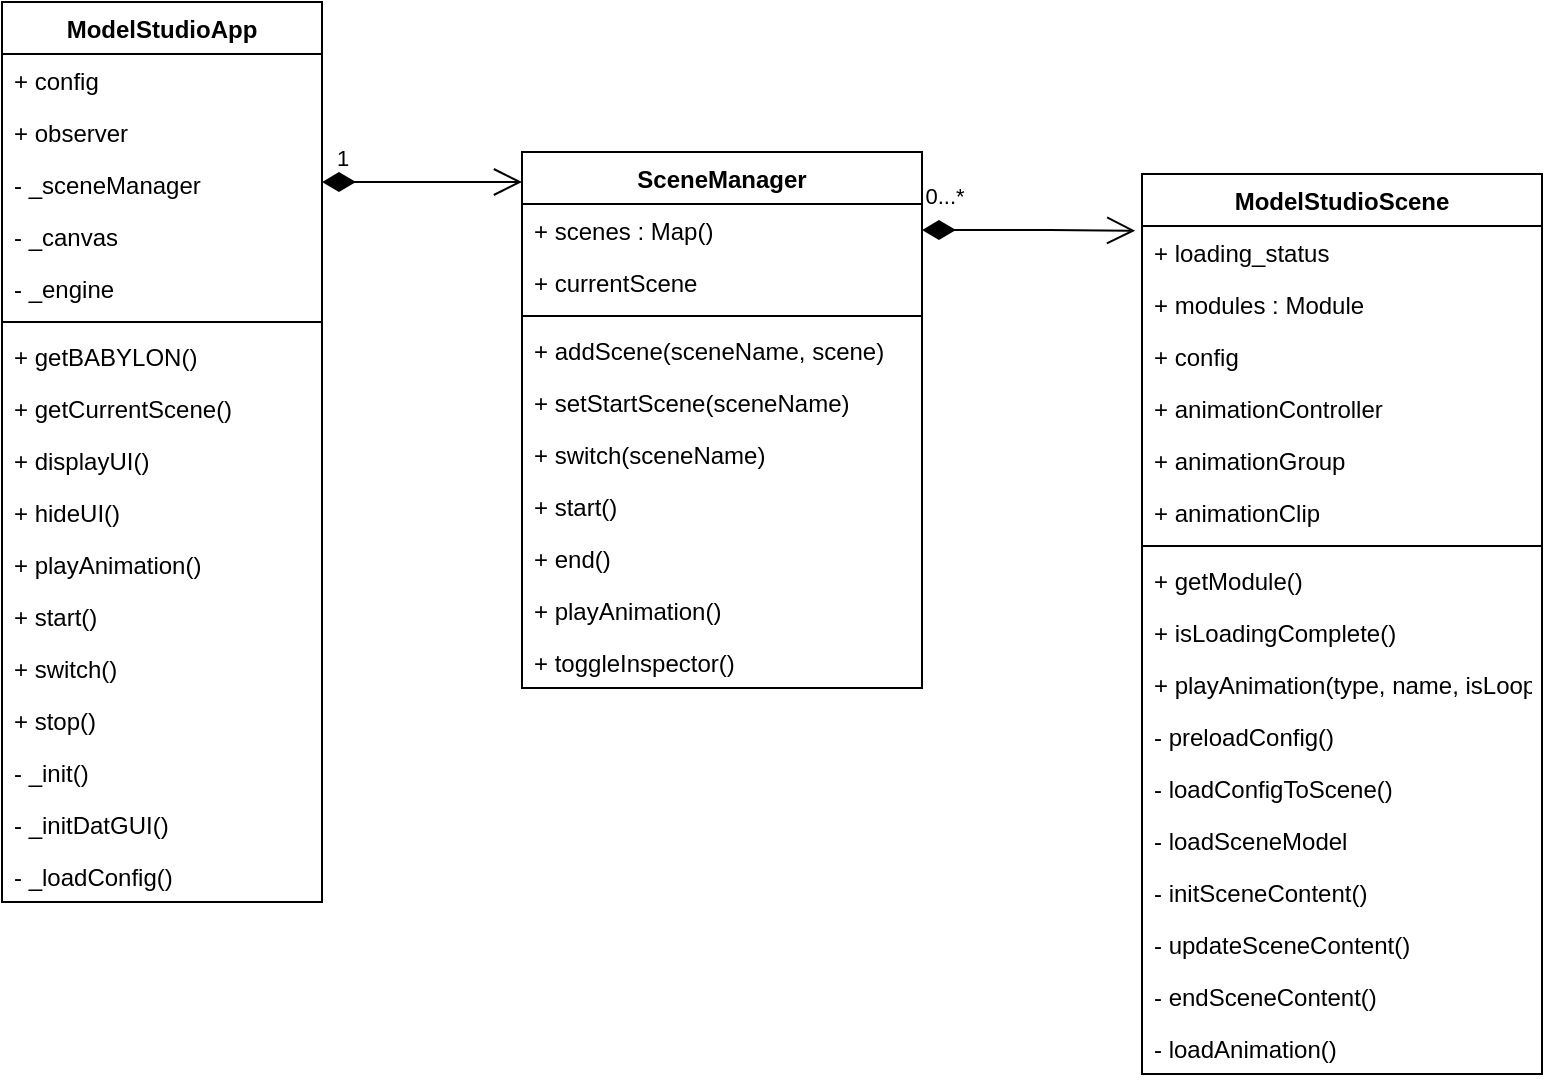 <mxfile version="20.8.23" type="github">
  <diagram id="C5RBs43oDa-KdzZeNtuy" name="Page-1">
    <mxGraphModel dx="1366" dy="728" grid="1" gridSize="10" guides="1" tooltips="1" connect="1" arrows="1" fold="1" page="1" pageScale="1" pageWidth="827" pageHeight="1169" math="0" shadow="0">
      <root>
        <mxCell id="WIyWlLk6GJQsqaUBKTNV-0" />
        <mxCell id="WIyWlLk6GJQsqaUBKTNV-1" parent="WIyWlLk6GJQsqaUBKTNV-0" />
        <mxCell id="VokwEijPuBBfnA9nGTuE-48" value="ModelStudioApp" style="swimlane;fontStyle=1;align=center;verticalAlign=top;childLayout=stackLayout;horizontal=1;startSize=26;horizontalStack=0;resizeParent=1;resizeParentMax=0;resizeLast=0;collapsible=1;marginBottom=0;" vertex="1" parent="WIyWlLk6GJQsqaUBKTNV-1">
          <mxGeometry x="100" y="60" width="160" height="450" as="geometry" />
        </mxCell>
        <mxCell id="VokwEijPuBBfnA9nGTuE-49" value="+ config" style="text;strokeColor=none;fillColor=none;align=left;verticalAlign=top;spacingLeft=4;spacingRight=4;overflow=hidden;rotatable=0;points=[[0,0.5],[1,0.5]];portConstraint=eastwest;" vertex="1" parent="VokwEijPuBBfnA9nGTuE-48">
          <mxGeometry y="26" width="160" height="26" as="geometry" />
        </mxCell>
        <mxCell id="VokwEijPuBBfnA9nGTuE-64" value="+ observer" style="text;strokeColor=none;fillColor=none;align=left;verticalAlign=top;spacingLeft=4;spacingRight=4;overflow=hidden;rotatable=0;points=[[0,0.5],[1,0.5]];portConstraint=eastwest;" vertex="1" parent="VokwEijPuBBfnA9nGTuE-48">
          <mxGeometry y="52" width="160" height="26" as="geometry" />
        </mxCell>
        <mxCell id="VokwEijPuBBfnA9nGTuE-62" value="- _sceneManager" style="text;strokeColor=none;fillColor=none;align=left;verticalAlign=top;spacingLeft=4;spacingRight=4;overflow=hidden;rotatable=0;points=[[0,0.5],[1,0.5]];portConstraint=eastwest;" vertex="1" parent="VokwEijPuBBfnA9nGTuE-48">
          <mxGeometry y="78" width="160" height="26" as="geometry" />
        </mxCell>
        <mxCell id="VokwEijPuBBfnA9nGTuE-63" value="- _canvas" style="text;strokeColor=none;fillColor=none;align=left;verticalAlign=top;spacingLeft=4;spacingRight=4;overflow=hidden;rotatable=0;points=[[0,0.5],[1,0.5]];portConstraint=eastwest;" vertex="1" parent="VokwEijPuBBfnA9nGTuE-48">
          <mxGeometry y="104" width="160" height="26" as="geometry" />
        </mxCell>
        <mxCell id="VokwEijPuBBfnA9nGTuE-65" value="- _engine" style="text;strokeColor=none;fillColor=none;align=left;verticalAlign=top;spacingLeft=4;spacingRight=4;overflow=hidden;rotatable=0;points=[[0,0.5],[1,0.5]];portConstraint=eastwest;" vertex="1" parent="VokwEijPuBBfnA9nGTuE-48">
          <mxGeometry y="130" width="160" height="26" as="geometry" />
        </mxCell>
        <mxCell id="VokwEijPuBBfnA9nGTuE-50" value="" style="line;strokeWidth=1;fillColor=none;align=left;verticalAlign=middle;spacingTop=-1;spacingLeft=3;spacingRight=3;rotatable=0;labelPosition=right;points=[];portConstraint=eastwest;strokeColor=inherit;" vertex="1" parent="VokwEijPuBBfnA9nGTuE-48">
          <mxGeometry y="156" width="160" height="8" as="geometry" />
        </mxCell>
        <mxCell id="VokwEijPuBBfnA9nGTuE-51" value="+ getBABYLON()" style="text;strokeColor=none;fillColor=none;align=left;verticalAlign=top;spacingLeft=4;spacingRight=4;overflow=hidden;rotatable=0;points=[[0,0.5],[1,0.5]];portConstraint=eastwest;" vertex="1" parent="VokwEijPuBBfnA9nGTuE-48">
          <mxGeometry y="164" width="160" height="26" as="geometry" />
        </mxCell>
        <mxCell id="VokwEijPuBBfnA9nGTuE-52" value="+ getCurrentScene()" style="text;strokeColor=none;fillColor=none;align=left;verticalAlign=top;spacingLeft=4;spacingRight=4;overflow=hidden;rotatable=0;points=[[0,0.5],[1,0.5]];portConstraint=eastwest;" vertex="1" parent="VokwEijPuBBfnA9nGTuE-48">
          <mxGeometry y="190" width="160" height="26" as="geometry" />
        </mxCell>
        <mxCell id="VokwEijPuBBfnA9nGTuE-56" value="+ displayUI()" style="text;strokeColor=none;fillColor=none;align=left;verticalAlign=top;spacingLeft=4;spacingRight=4;overflow=hidden;rotatable=0;points=[[0,0.5],[1,0.5]];portConstraint=eastwest;" vertex="1" parent="VokwEijPuBBfnA9nGTuE-48">
          <mxGeometry y="216" width="160" height="26" as="geometry" />
        </mxCell>
        <mxCell id="VokwEijPuBBfnA9nGTuE-57" value="+ hideUI()" style="text;strokeColor=none;fillColor=none;align=left;verticalAlign=top;spacingLeft=4;spacingRight=4;overflow=hidden;rotatable=0;points=[[0,0.5],[1,0.5]];portConstraint=eastwest;" vertex="1" parent="VokwEijPuBBfnA9nGTuE-48">
          <mxGeometry y="242" width="160" height="26" as="geometry" />
        </mxCell>
        <mxCell id="VokwEijPuBBfnA9nGTuE-58" value="+ playAnimation()" style="text;strokeColor=none;fillColor=none;align=left;verticalAlign=top;spacingLeft=4;spacingRight=4;overflow=hidden;rotatable=0;points=[[0,0.5],[1,0.5]];portConstraint=eastwest;" vertex="1" parent="VokwEijPuBBfnA9nGTuE-48">
          <mxGeometry y="268" width="160" height="26" as="geometry" />
        </mxCell>
        <mxCell id="VokwEijPuBBfnA9nGTuE-59" value="+ start()" style="text;strokeColor=none;fillColor=none;align=left;verticalAlign=top;spacingLeft=4;spacingRight=4;overflow=hidden;rotatable=0;points=[[0,0.5],[1,0.5]];portConstraint=eastwest;" vertex="1" parent="VokwEijPuBBfnA9nGTuE-48">
          <mxGeometry y="294" width="160" height="26" as="geometry" />
        </mxCell>
        <mxCell id="VokwEijPuBBfnA9nGTuE-60" value="+ switch()" style="text;strokeColor=none;fillColor=none;align=left;verticalAlign=top;spacingLeft=4;spacingRight=4;overflow=hidden;rotatable=0;points=[[0,0.5],[1,0.5]];portConstraint=eastwest;" vertex="1" parent="VokwEijPuBBfnA9nGTuE-48">
          <mxGeometry y="320" width="160" height="26" as="geometry" />
        </mxCell>
        <mxCell id="VokwEijPuBBfnA9nGTuE-61" value="+ stop()" style="text;strokeColor=none;fillColor=none;align=left;verticalAlign=top;spacingLeft=4;spacingRight=4;overflow=hidden;rotatable=0;points=[[0,0.5],[1,0.5]];portConstraint=eastwest;" vertex="1" parent="VokwEijPuBBfnA9nGTuE-48">
          <mxGeometry y="346" width="160" height="26" as="geometry" />
        </mxCell>
        <mxCell id="VokwEijPuBBfnA9nGTuE-53" value="- _init()" style="text;strokeColor=none;fillColor=none;align=left;verticalAlign=top;spacingLeft=4;spacingRight=4;overflow=hidden;rotatable=0;points=[[0,0.5],[1,0.5]];portConstraint=eastwest;" vertex="1" parent="VokwEijPuBBfnA9nGTuE-48">
          <mxGeometry y="372" width="160" height="26" as="geometry" />
        </mxCell>
        <mxCell id="VokwEijPuBBfnA9nGTuE-54" value="- _initDatGUI()" style="text;strokeColor=none;fillColor=none;align=left;verticalAlign=top;spacingLeft=4;spacingRight=4;overflow=hidden;rotatable=0;points=[[0,0.5],[1,0.5]];portConstraint=eastwest;" vertex="1" parent="VokwEijPuBBfnA9nGTuE-48">
          <mxGeometry y="398" width="160" height="26" as="geometry" />
        </mxCell>
        <mxCell id="VokwEijPuBBfnA9nGTuE-55" value="- _loadConfig()" style="text;strokeColor=none;fillColor=none;align=left;verticalAlign=top;spacingLeft=4;spacingRight=4;overflow=hidden;rotatable=0;points=[[0,0.5],[1,0.5]];portConstraint=eastwest;" vertex="1" parent="VokwEijPuBBfnA9nGTuE-48">
          <mxGeometry y="424" width="160" height="26" as="geometry" />
        </mxCell>
        <mxCell id="VokwEijPuBBfnA9nGTuE-66" value="SceneManager" style="swimlane;fontStyle=1;align=center;verticalAlign=top;childLayout=stackLayout;horizontal=1;startSize=26;horizontalStack=0;resizeParent=1;resizeParentMax=0;resizeLast=0;collapsible=1;marginBottom=0;" vertex="1" parent="WIyWlLk6GJQsqaUBKTNV-1">
          <mxGeometry x="360" y="135" width="200" height="268" as="geometry" />
        </mxCell>
        <mxCell id="VokwEijPuBBfnA9nGTuE-67" value="+ scenes : Map()" style="text;strokeColor=none;fillColor=none;align=left;verticalAlign=top;spacingLeft=4;spacingRight=4;overflow=hidden;rotatable=0;points=[[0,0.5],[1,0.5]];portConstraint=eastwest;" vertex="1" parent="VokwEijPuBBfnA9nGTuE-66">
          <mxGeometry y="26" width="200" height="26" as="geometry" />
        </mxCell>
        <mxCell id="VokwEijPuBBfnA9nGTuE-68" value="+ currentScene" style="text;strokeColor=none;fillColor=none;align=left;verticalAlign=top;spacingLeft=4;spacingRight=4;overflow=hidden;rotatable=0;points=[[0,0.5],[1,0.5]];portConstraint=eastwest;" vertex="1" parent="VokwEijPuBBfnA9nGTuE-66">
          <mxGeometry y="52" width="200" height="26" as="geometry" />
        </mxCell>
        <mxCell id="VokwEijPuBBfnA9nGTuE-72" value="" style="line;strokeWidth=1;fillColor=none;align=left;verticalAlign=middle;spacingTop=-1;spacingLeft=3;spacingRight=3;rotatable=0;labelPosition=right;points=[];portConstraint=eastwest;strokeColor=inherit;" vertex="1" parent="VokwEijPuBBfnA9nGTuE-66">
          <mxGeometry y="78" width="200" height="8" as="geometry" />
        </mxCell>
        <mxCell id="VokwEijPuBBfnA9nGTuE-73" value="+ addScene(sceneName, scene)" style="text;strokeColor=none;fillColor=none;align=left;verticalAlign=top;spacingLeft=4;spacingRight=4;overflow=hidden;rotatable=0;points=[[0,0.5],[1,0.5]];portConstraint=eastwest;" vertex="1" parent="VokwEijPuBBfnA9nGTuE-66">
          <mxGeometry y="86" width="200" height="26" as="geometry" />
        </mxCell>
        <mxCell id="VokwEijPuBBfnA9nGTuE-74" value="+ setStartScene(sceneName)" style="text;strokeColor=none;fillColor=none;align=left;verticalAlign=top;spacingLeft=4;spacingRight=4;overflow=hidden;rotatable=0;points=[[0,0.5],[1,0.5]];portConstraint=eastwest;" vertex="1" parent="VokwEijPuBBfnA9nGTuE-66">
          <mxGeometry y="112" width="200" height="26" as="geometry" />
        </mxCell>
        <mxCell id="VokwEijPuBBfnA9nGTuE-75" value="+ switch(sceneName)" style="text;strokeColor=none;fillColor=none;align=left;verticalAlign=top;spacingLeft=4;spacingRight=4;overflow=hidden;rotatable=0;points=[[0,0.5],[1,0.5]];portConstraint=eastwest;" vertex="1" parent="VokwEijPuBBfnA9nGTuE-66">
          <mxGeometry y="138" width="200" height="26" as="geometry" />
        </mxCell>
        <mxCell id="VokwEijPuBBfnA9nGTuE-76" value="+ start()" style="text;strokeColor=none;fillColor=none;align=left;verticalAlign=top;spacingLeft=4;spacingRight=4;overflow=hidden;rotatable=0;points=[[0,0.5],[1,0.5]];portConstraint=eastwest;" vertex="1" parent="VokwEijPuBBfnA9nGTuE-66">
          <mxGeometry y="164" width="200" height="26" as="geometry" />
        </mxCell>
        <mxCell id="VokwEijPuBBfnA9nGTuE-77" value="+ end()" style="text;strokeColor=none;fillColor=none;align=left;verticalAlign=top;spacingLeft=4;spacingRight=4;overflow=hidden;rotatable=0;points=[[0,0.5],[1,0.5]];portConstraint=eastwest;" vertex="1" parent="VokwEijPuBBfnA9nGTuE-66">
          <mxGeometry y="190" width="200" height="26" as="geometry" />
        </mxCell>
        <mxCell id="VokwEijPuBBfnA9nGTuE-78" value="+ playAnimation()" style="text;strokeColor=none;fillColor=none;align=left;verticalAlign=top;spacingLeft=4;spacingRight=4;overflow=hidden;rotatable=0;points=[[0,0.5],[1,0.5]];portConstraint=eastwest;" vertex="1" parent="VokwEijPuBBfnA9nGTuE-66">
          <mxGeometry y="216" width="200" height="26" as="geometry" />
        </mxCell>
        <mxCell id="VokwEijPuBBfnA9nGTuE-79" value="+ toggleInspector()" style="text;strokeColor=none;fillColor=none;align=left;verticalAlign=top;spacingLeft=4;spacingRight=4;overflow=hidden;rotatable=0;points=[[0,0.5],[1,0.5]];portConstraint=eastwest;" vertex="1" parent="VokwEijPuBBfnA9nGTuE-66">
          <mxGeometry y="242" width="200" height="26" as="geometry" />
        </mxCell>
        <mxCell id="VokwEijPuBBfnA9nGTuE-84" value="ModelStudioScene" style="swimlane;fontStyle=1;align=center;verticalAlign=top;childLayout=stackLayout;horizontal=1;startSize=26;horizontalStack=0;resizeParent=1;resizeParentMax=0;resizeLast=0;collapsible=1;marginBottom=0;" vertex="1" parent="WIyWlLk6GJQsqaUBKTNV-1">
          <mxGeometry x="670" y="146" width="200" height="450" as="geometry" />
        </mxCell>
        <mxCell id="VokwEijPuBBfnA9nGTuE-85" value="+ loading_status" style="text;strokeColor=none;fillColor=none;align=left;verticalAlign=top;spacingLeft=4;spacingRight=4;overflow=hidden;rotatable=0;points=[[0,0.5],[1,0.5]];portConstraint=eastwest;" vertex="1" parent="VokwEijPuBBfnA9nGTuE-84">
          <mxGeometry y="26" width="200" height="26" as="geometry" />
        </mxCell>
        <mxCell id="VokwEijPuBBfnA9nGTuE-86" value="+ modules : Module" style="text;strokeColor=none;fillColor=none;align=left;verticalAlign=top;spacingLeft=4;spacingRight=4;overflow=hidden;rotatable=0;points=[[0,0.5],[1,0.5]];portConstraint=eastwest;" vertex="1" parent="VokwEijPuBBfnA9nGTuE-84">
          <mxGeometry y="52" width="200" height="26" as="geometry" />
        </mxCell>
        <mxCell id="VokwEijPuBBfnA9nGTuE-99" value="+ config" style="text;strokeColor=none;fillColor=none;align=left;verticalAlign=top;spacingLeft=4;spacingRight=4;overflow=hidden;rotatable=0;points=[[0,0.5],[1,0.5]];portConstraint=eastwest;" vertex="1" parent="VokwEijPuBBfnA9nGTuE-84">
          <mxGeometry y="78" width="200" height="26" as="geometry" />
        </mxCell>
        <mxCell id="VokwEijPuBBfnA9nGTuE-107" value="+ animationController" style="text;strokeColor=none;fillColor=none;align=left;verticalAlign=top;spacingLeft=4;spacingRight=4;overflow=hidden;rotatable=0;points=[[0,0.5],[1,0.5]];portConstraint=eastwest;" vertex="1" parent="VokwEijPuBBfnA9nGTuE-84">
          <mxGeometry y="104" width="200" height="26" as="geometry" />
        </mxCell>
        <mxCell id="VokwEijPuBBfnA9nGTuE-109" value="+ animationGroup" style="text;strokeColor=none;fillColor=none;align=left;verticalAlign=top;spacingLeft=4;spacingRight=4;overflow=hidden;rotatable=0;points=[[0,0.5],[1,0.5]];portConstraint=eastwest;" vertex="1" parent="VokwEijPuBBfnA9nGTuE-84">
          <mxGeometry y="130" width="200" height="26" as="geometry" />
        </mxCell>
        <mxCell id="VokwEijPuBBfnA9nGTuE-108" value="+ animationClip" style="text;strokeColor=none;fillColor=none;align=left;verticalAlign=top;spacingLeft=4;spacingRight=4;overflow=hidden;rotatable=0;points=[[0,0.5],[1,0.5]];portConstraint=eastwest;" vertex="1" parent="VokwEijPuBBfnA9nGTuE-84">
          <mxGeometry y="156" width="200" height="26" as="geometry" />
        </mxCell>
        <mxCell id="VokwEijPuBBfnA9nGTuE-87" value="" style="line;strokeWidth=1;fillColor=none;align=left;verticalAlign=middle;spacingTop=-1;spacingLeft=3;spacingRight=3;rotatable=0;labelPosition=right;points=[];portConstraint=eastwest;strokeColor=inherit;" vertex="1" parent="VokwEijPuBBfnA9nGTuE-84">
          <mxGeometry y="182" width="200" height="8" as="geometry" />
        </mxCell>
        <mxCell id="VokwEijPuBBfnA9nGTuE-88" value="+ getModule()" style="text;strokeColor=none;fillColor=none;align=left;verticalAlign=top;spacingLeft=4;spacingRight=4;overflow=hidden;rotatable=0;points=[[0,0.5],[1,0.5]];portConstraint=eastwest;" vertex="1" parent="VokwEijPuBBfnA9nGTuE-84">
          <mxGeometry y="190" width="200" height="26" as="geometry" />
        </mxCell>
        <mxCell id="VokwEijPuBBfnA9nGTuE-89" value="+ isLoadingComplete()" style="text;strokeColor=none;fillColor=none;align=left;verticalAlign=top;spacingLeft=4;spacingRight=4;overflow=hidden;rotatable=0;points=[[0,0.5],[1,0.5]];portConstraint=eastwest;" vertex="1" parent="VokwEijPuBBfnA9nGTuE-84">
          <mxGeometry y="216" width="200" height="26" as="geometry" />
        </mxCell>
        <mxCell id="VokwEijPuBBfnA9nGTuE-106" value="+ playAnimation(type, name, isLoop)" style="text;strokeColor=none;fillColor=none;align=left;verticalAlign=top;spacingLeft=4;spacingRight=4;overflow=hidden;rotatable=0;points=[[0,0.5],[1,0.5]];portConstraint=eastwest;" vertex="1" parent="VokwEijPuBBfnA9nGTuE-84">
          <mxGeometry y="242" width="200" height="26" as="geometry" />
        </mxCell>
        <mxCell id="VokwEijPuBBfnA9nGTuE-90" value="- preloadConfig()" style="text;strokeColor=none;fillColor=none;align=left;verticalAlign=top;spacingLeft=4;spacingRight=4;overflow=hidden;rotatable=0;points=[[0,0.5],[1,0.5]];portConstraint=eastwest;" vertex="1" parent="VokwEijPuBBfnA9nGTuE-84">
          <mxGeometry y="268" width="200" height="26" as="geometry" />
        </mxCell>
        <mxCell id="VokwEijPuBBfnA9nGTuE-100" value="- loadConfigToScene()" style="text;strokeColor=none;fillColor=none;align=left;verticalAlign=top;spacingLeft=4;spacingRight=4;overflow=hidden;rotatable=0;points=[[0,0.5],[1,0.5]];portConstraint=eastwest;" vertex="1" parent="VokwEijPuBBfnA9nGTuE-84">
          <mxGeometry y="294" width="200" height="26" as="geometry" />
        </mxCell>
        <mxCell id="VokwEijPuBBfnA9nGTuE-101" value="- loadSceneModel" style="text;strokeColor=none;fillColor=none;align=left;verticalAlign=top;spacingLeft=4;spacingRight=4;overflow=hidden;rotatable=0;points=[[0,0.5],[1,0.5]];portConstraint=eastwest;" vertex="1" parent="VokwEijPuBBfnA9nGTuE-84">
          <mxGeometry y="320" width="200" height="26" as="geometry" />
        </mxCell>
        <mxCell id="VokwEijPuBBfnA9nGTuE-102" value="- initSceneContent()" style="text;strokeColor=none;fillColor=none;align=left;verticalAlign=top;spacingLeft=4;spacingRight=4;overflow=hidden;rotatable=0;points=[[0,0.5],[1,0.5]];portConstraint=eastwest;" vertex="1" parent="VokwEijPuBBfnA9nGTuE-84">
          <mxGeometry y="346" width="200" height="26" as="geometry" />
        </mxCell>
        <mxCell id="VokwEijPuBBfnA9nGTuE-103" value="- updateSceneContent()" style="text;strokeColor=none;fillColor=none;align=left;verticalAlign=top;spacingLeft=4;spacingRight=4;overflow=hidden;rotatable=0;points=[[0,0.5],[1,0.5]];portConstraint=eastwest;" vertex="1" parent="VokwEijPuBBfnA9nGTuE-84">
          <mxGeometry y="372" width="200" height="26" as="geometry" />
        </mxCell>
        <mxCell id="VokwEijPuBBfnA9nGTuE-104" value="- endSceneContent()" style="text;strokeColor=none;fillColor=none;align=left;verticalAlign=top;spacingLeft=4;spacingRight=4;overflow=hidden;rotatable=0;points=[[0,0.5],[1,0.5]];portConstraint=eastwest;" vertex="1" parent="VokwEijPuBBfnA9nGTuE-84">
          <mxGeometry y="398" width="200" height="26" as="geometry" />
        </mxCell>
        <mxCell id="VokwEijPuBBfnA9nGTuE-105" value="- loadAnimation()" style="text;strokeColor=none;fillColor=none;align=left;verticalAlign=top;spacingLeft=4;spacingRight=4;overflow=hidden;rotatable=0;points=[[0,0.5],[1,0.5]];portConstraint=eastwest;" vertex="1" parent="VokwEijPuBBfnA9nGTuE-84">
          <mxGeometry y="424" width="200" height="26" as="geometry" />
        </mxCell>
        <mxCell id="VokwEijPuBBfnA9nGTuE-95" value="" style="endArrow=open;html=1;endSize=12;startArrow=diamondThin;startSize=14;startFill=1;edgeStyle=orthogonalEdgeStyle;align=left;verticalAlign=bottom;rounded=0;" edge="1" parent="WIyWlLk6GJQsqaUBKTNV-1">
          <mxGeometry x="-1" y="3" relative="1" as="geometry">
            <mxPoint x="260" y="150" as="sourcePoint" />
            <mxPoint x="360" y="150" as="targetPoint" />
          </mxGeometry>
        </mxCell>
        <mxCell id="VokwEijPuBBfnA9nGTuE-98" value="1" style="edgeLabel;html=1;align=center;verticalAlign=middle;resizable=0;points=[];" vertex="1" connectable="0" parent="VokwEijPuBBfnA9nGTuE-95">
          <mxGeometry x="-0.815" y="1" relative="1" as="geometry">
            <mxPoint y="-11" as="offset" />
          </mxGeometry>
        </mxCell>
        <mxCell id="VokwEijPuBBfnA9nGTuE-96" value="" style="endArrow=open;html=1;endSize=12;startArrow=diamondThin;startSize=14;startFill=1;edgeStyle=orthogonalEdgeStyle;align=left;verticalAlign=bottom;rounded=0;exitX=1;exitY=0.5;exitDx=0;exitDy=0;entryX=-0.017;entryY=0.063;entryDx=0;entryDy=0;entryPerimeter=0;" edge="1" parent="WIyWlLk6GJQsqaUBKTNV-1" source="VokwEijPuBBfnA9nGTuE-67" target="VokwEijPuBBfnA9nGTuE-84">
          <mxGeometry x="-0.812" y="24" relative="1" as="geometry">
            <mxPoint x="450" y="320" as="sourcePoint" />
            <mxPoint x="610" y="320" as="targetPoint" />
            <Array as="points">
              <mxPoint x="624" y="174" />
            </Array>
            <mxPoint as="offset" />
          </mxGeometry>
        </mxCell>
        <mxCell id="VokwEijPuBBfnA9nGTuE-97" value="0...*" style="edgeLabel;html=1;align=center;verticalAlign=middle;resizable=0;points=[];" vertex="1" connectable="0" parent="VokwEijPuBBfnA9nGTuE-96">
          <mxGeometry x="-0.791" y="-3" relative="1" as="geometry">
            <mxPoint y="-20" as="offset" />
          </mxGeometry>
        </mxCell>
      </root>
    </mxGraphModel>
  </diagram>
</mxfile>
